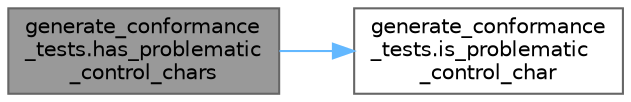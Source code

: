 digraph "generate_conformance_tests.has_problematic_control_chars"
{
 // LATEX_PDF_SIZE
  bgcolor="transparent";
  edge [fontname=Helvetica,fontsize=10,labelfontname=Helvetica,labelfontsize=10];
  node [fontname=Helvetica,fontsize=10,shape=box,height=0.2,width=0.4];
  rankdir="LR";
  Node1 [id="Node000001",label="generate_conformance\l_tests.has_problematic\l_control_chars",height=0.2,width=0.4,color="gray40", fillcolor="grey60", style="filled", fontcolor="black",tooltip=" "];
  Node1 -> Node2 [id="edge1_Node000001_Node000002",color="steelblue1",style="solid",tooltip=" "];
  Node2 [id="Node000002",label="generate_conformance\l_tests.is_problematic\l_control_char",height=0.2,width=0.4,color="grey40", fillcolor="white", style="filled",URL="$namespacegenerate__conformance__tests.html#a28d3dbd591303bdd20532d330de857c0",tooltip=" "];
}
